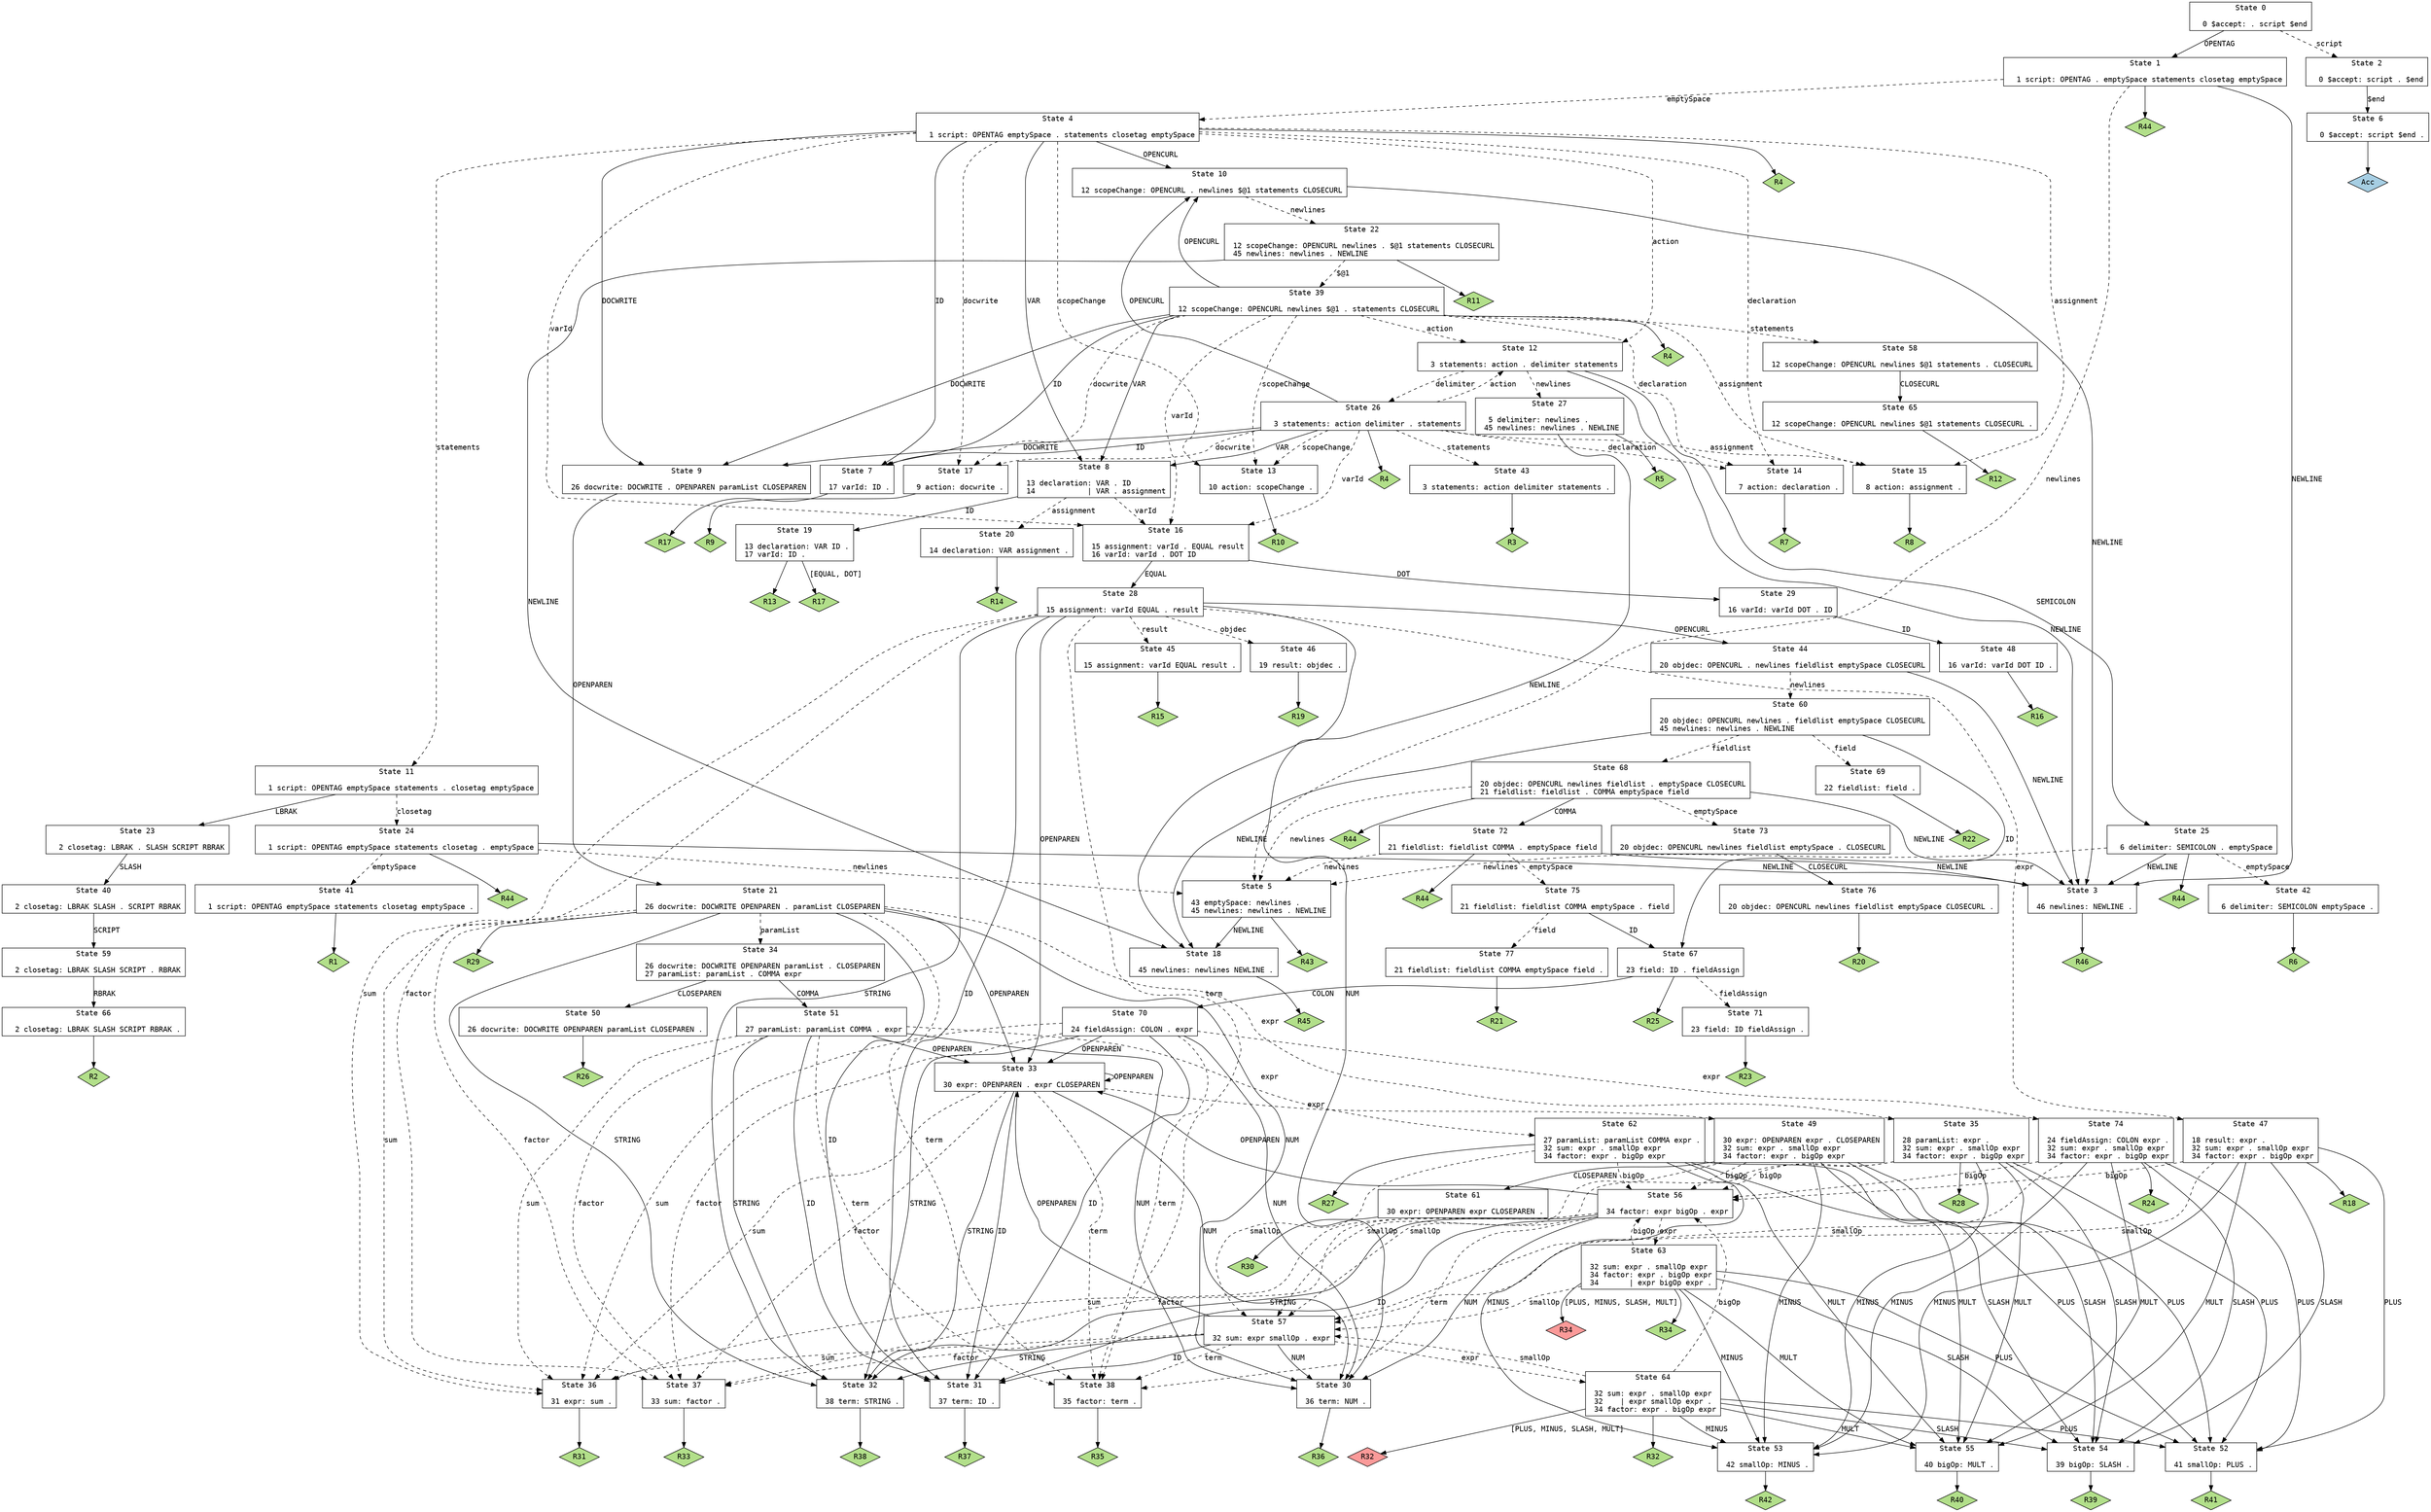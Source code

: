 // Generated by GNU Bison 3.0.
// Report bugs to <bug-bison@gnu.org>.
// Home page: <http://www.gnu.org/software/bison/>.

digraph "parser.y"
{
  node [fontname = courier, shape = box, colorscheme = paired6]
  edge [fontname = courier]

  0 [label="State 0\n\l  0 $accept: . script $end\l"]
  0 -> 1 [style=solid label="OPENTAG"]
  0 -> 2 [style=dashed label="script"]
  1 [label="State 1\n\l  1 script: OPENTAG . emptySpace statements closetag emptySpace\l"]
  1 -> 3 [style=solid label="NEWLINE"]
  1 -> 4 [style=dashed label="emptySpace"]
  1 -> 5 [style=dashed label="newlines"]
  1 -> "1R44" [style=solid]
 "1R44" [label="R44", fillcolor=3, shape=diamond, style=filled]
  2 [label="State 2\n\l  0 $accept: script . $end\l"]
  2 -> 6 [style=solid label="$end"]
  3 [label="State 3\n\l 46 newlines: NEWLINE .\l"]
  3 -> "3R46" [style=solid]
 "3R46" [label="R46", fillcolor=3, shape=diamond, style=filled]
  4 [label="State 4\n\l  1 script: OPENTAG emptySpace . statements closetag emptySpace\l"]
  4 -> 7 [style=solid label="ID"]
  4 -> 8 [style=solid label="VAR"]
  4 -> 9 [style=solid label="DOCWRITE"]
  4 -> 10 [style=solid label="OPENCURL"]
  4 -> 11 [style=dashed label="statements"]
  4 -> 12 [style=dashed label="action"]
  4 -> 13 [style=dashed label="scopeChange"]
  4 -> 14 [style=dashed label="declaration"]
  4 -> 15 [style=dashed label="assignment"]
  4 -> 16 [style=dashed label="varId"]
  4 -> 17 [style=dashed label="docwrite"]
  4 -> "4R4" [style=solid]
 "4R4" [label="R4", fillcolor=3, shape=diamond, style=filled]
  5 [label="State 5\n\l 43 emptySpace: newlines .\l 45 newlines: newlines . NEWLINE\l"]
  5 -> 18 [style=solid label="NEWLINE"]
  5 -> "5R43" [style=solid]
 "5R43" [label="R43", fillcolor=3, shape=diamond, style=filled]
  6 [label="State 6\n\l  0 $accept: script $end .\l"]
  6 -> "6R0" [style=solid]
 "6R0" [label="Acc", fillcolor=1, shape=diamond, style=filled]
  7 [label="State 7\n\l 17 varId: ID .\l"]
  7 -> "7R17" [style=solid]
 "7R17" [label="R17", fillcolor=3, shape=diamond, style=filled]
  8 [label="State 8\n\l 13 declaration: VAR . ID\l 14            | VAR . assignment\l"]
  8 -> 19 [style=solid label="ID"]
  8 -> 20 [style=dashed label="assignment"]
  8 -> 16 [style=dashed label="varId"]
  9 [label="State 9\n\l 26 docwrite: DOCWRITE . OPENPAREN paramList CLOSEPAREN\l"]
  9 -> 21 [style=solid label="OPENPAREN"]
  10 [label="State 10\n\l 12 scopeChange: OPENCURL . newlines $@1 statements CLOSECURL\l"]
  10 -> 3 [style=solid label="NEWLINE"]
  10 -> 22 [style=dashed label="newlines"]
  11 [label="State 11\n\l  1 script: OPENTAG emptySpace statements . closetag emptySpace\l"]
  11 -> 23 [style=solid label="LBRAK"]
  11 -> 24 [style=dashed label="closetag"]
  12 [label="State 12\n\l  3 statements: action . delimiter statements\l"]
  12 -> 3 [style=solid label="NEWLINE"]
  12 -> 25 [style=solid label="SEMICOLON"]
  12 -> 26 [style=dashed label="delimiter"]
  12 -> 27 [style=dashed label="newlines"]
  13 [label="State 13\n\l 10 action: scopeChange .\l"]
  13 -> "13R10" [style=solid]
 "13R10" [label="R10", fillcolor=3, shape=diamond, style=filled]
  14 [label="State 14\n\l  7 action: declaration .\l"]
  14 -> "14R7" [style=solid]
 "14R7" [label="R7", fillcolor=3, shape=diamond, style=filled]
  15 [label="State 15\n\l  8 action: assignment .\l"]
  15 -> "15R8" [style=solid]
 "15R8" [label="R8", fillcolor=3, shape=diamond, style=filled]
  16 [label="State 16\n\l 15 assignment: varId . EQUAL result\l 16 varId: varId . DOT ID\l"]
  16 -> 28 [style=solid label="EQUAL"]
  16 -> 29 [style=solid label="DOT"]
  17 [label="State 17\n\l  9 action: docwrite .\l"]
  17 -> "17R9" [style=solid]
 "17R9" [label="R9", fillcolor=3, shape=diamond, style=filled]
  18 [label="State 18\n\l 45 newlines: newlines NEWLINE .\l"]
  18 -> "18R45" [style=solid]
 "18R45" [label="R45", fillcolor=3, shape=diamond, style=filled]
  19 [label="State 19\n\l 13 declaration: VAR ID .\l 17 varId: ID .\l"]
  19 -> "19R13" [style=solid]
 "19R13" [label="R13", fillcolor=3, shape=diamond, style=filled]
  19 -> "19R17" [label="[EQUAL, DOT]", style=solid]
 "19R17" [label="R17", fillcolor=3, shape=diamond, style=filled]
  20 [label="State 20\n\l 14 declaration: VAR assignment .\l"]
  20 -> "20R14" [style=solid]
 "20R14" [label="R14", fillcolor=3, shape=diamond, style=filled]
  21 [label="State 21\n\l 26 docwrite: DOCWRITE OPENPAREN . paramList CLOSEPAREN\l"]
  21 -> 30 [style=solid label="NUM"]
  21 -> 31 [style=solid label="ID"]
  21 -> 32 [style=solid label="STRING"]
  21 -> 33 [style=solid label="OPENPAREN"]
  21 -> 34 [style=dashed label="paramList"]
  21 -> 35 [style=dashed label="expr"]
  21 -> 36 [style=dashed label="sum"]
  21 -> 37 [style=dashed label="factor"]
  21 -> 38 [style=dashed label="term"]
  21 -> "21R29" [style=solid]
 "21R29" [label="R29", fillcolor=3, shape=diamond, style=filled]
  22 [label="State 22\n\l 12 scopeChange: OPENCURL newlines . $@1 statements CLOSECURL\l 45 newlines: newlines . NEWLINE\l"]
  22 -> 18 [style=solid label="NEWLINE"]
  22 -> 39 [style=dashed label="$@1"]
  22 -> "22R11" [style=solid]
 "22R11" [label="R11", fillcolor=3, shape=diamond, style=filled]
  23 [label="State 23\n\l  2 closetag: LBRAK . SLASH SCRIPT RBRAK\l"]
  23 -> 40 [style=solid label="SLASH"]
  24 [label="State 24\n\l  1 script: OPENTAG emptySpace statements closetag . emptySpace\l"]
  24 -> 3 [style=solid label="NEWLINE"]
  24 -> 41 [style=dashed label="emptySpace"]
  24 -> 5 [style=dashed label="newlines"]
  24 -> "24R44" [style=solid]
 "24R44" [label="R44", fillcolor=3, shape=diamond, style=filled]
  25 [label="State 25\n\l  6 delimiter: SEMICOLON . emptySpace\l"]
  25 -> 3 [style=solid label="NEWLINE"]
  25 -> 42 [style=dashed label="emptySpace"]
  25 -> 5 [style=dashed label="newlines"]
  25 -> "25R44" [style=solid]
 "25R44" [label="R44", fillcolor=3, shape=diamond, style=filled]
  26 [label="State 26\n\l  3 statements: action delimiter . statements\l"]
  26 -> 7 [style=solid label="ID"]
  26 -> 8 [style=solid label="VAR"]
  26 -> 9 [style=solid label="DOCWRITE"]
  26 -> 10 [style=solid label="OPENCURL"]
  26 -> 43 [style=dashed label="statements"]
  26 -> 12 [style=dashed label="action"]
  26 -> 13 [style=dashed label="scopeChange"]
  26 -> 14 [style=dashed label="declaration"]
  26 -> 15 [style=dashed label="assignment"]
  26 -> 16 [style=dashed label="varId"]
  26 -> 17 [style=dashed label="docwrite"]
  26 -> "26R4" [style=solid]
 "26R4" [label="R4", fillcolor=3, shape=diamond, style=filled]
  27 [label="State 27\n\l  5 delimiter: newlines .\l 45 newlines: newlines . NEWLINE\l"]
  27 -> 18 [style=solid label="NEWLINE"]
  27 -> "27R5" [style=solid]
 "27R5" [label="R5", fillcolor=3, shape=diamond, style=filled]
  28 [label="State 28\n\l 15 assignment: varId EQUAL . result\l"]
  28 -> 30 [style=solid label="NUM"]
  28 -> 31 [style=solid label="ID"]
  28 -> 32 [style=solid label="STRING"]
  28 -> 33 [style=solid label="OPENPAREN"]
  28 -> 44 [style=solid label="OPENCURL"]
  28 -> 45 [style=dashed label="result"]
  28 -> 46 [style=dashed label="objdec"]
  28 -> 47 [style=dashed label="expr"]
  28 -> 36 [style=dashed label="sum"]
  28 -> 37 [style=dashed label="factor"]
  28 -> 38 [style=dashed label="term"]
  29 [label="State 29\n\l 16 varId: varId DOT . ID\l"]
  29 -> 48 [style=solid label="ID"]
  30 [label="State 30\n\l 36 term: NUM .\l"]
  30 -> "30R36" [style=solid]
 "30R36" [label="R36", fillcolor=3, shape=diamond, style=filled]
  31 [label="State 31\n\l 37 term: ID .\l"]
  31 -> "31R37" [style=solid]
 "31R37" [label="R37", fillcolor=3, shape=diamond, style=filled]
  32 [label="State 32\n\l 38 term: STRING .\l"]
  32 -> "32R38" [style=solid]
 "32R38" [label="R38", fillcolor=3, shape=diamond, style=filled]
  33 [label="State 33\n\l 30 expr: OPENPAREN . expr CLOSEPAREN\l"]
  33 -> 30 [style=solid label="NUM"]
  33 -> 31 [style=solid label="ID"]
  33 -> 32 [style=solid label="STRING"]
  33 -> 33 [style=solid label="OPENPAREN"]
  33 -> 49 [style=dashed label="expr"]
  33 -> 36 [style=dashed label="sum"]
  33 -> 37 [style=dashed label="factor"]
  33 -> 38 [style=dashed label="term"]
  34 [label="State 34\n\l 26 docwrite: DOCWRITE OPENPAREN paramList . CLOSEPAREN\l 27 paramList: paramList . COMMA expr\l"]
  34 -> 50 [style=solid label="CLOSEPAREN"]
  34 -> 51 [style=solid label="COMMA"]
  35 [label="State 35\n\l 28 paramList: expr .\l 32 sum: expr . smallOp expr\l 34 factor: expr . bigOp expr\l"]
  35 -> 52 [style=solid label="PLUS"]
  35 -> 53 [style=solid label="MINUS"]
  35 -> 54 [style=solid label="SLASH"]
  35 -> 55 [style=solid label="MULT"]
  35 -> 56 [style=dashed label="bigOp"]
  35 -> 57 [style=dashed label="smallOp"]
  35 -> "35R28" [style=solid]
 "35R28" [label="R28", fillcolor=3, shape=diamond, style=filled]
  36 [label="State 36\n\l 31 expr: sum .\l"]
  36 -> "36R31" [style=solid]
 "36R31" [label="R31", fillcolor=3, shape=diamond, style=filled]
  37 [label="State 37\n\l 33 sum: factor .\l"]
  37 -> "37R33" [style=solid]
 "37R33" [label="R33", fillcolor=3, shape=diamond, style=filled]
  38 [label="State 38\n\l 35 factor: term .\l"]
  38 -> "38R35" [style=solid]
 "38R35" [label="R35", fillcolor=3, shape=diamond, style=filled]
  39 [label="State 39\n\l 12 scopeChange: OPENCURL newlines $@1 . statements CLOSECURL\l"]
  39 -> 7 [style=solid label="ID"]
  39 -> 8 [style=solid label="VAR"]
  39 -> 9 [style=solid label="DOCWRITE"]
  39 -> 10 [style=solid label="OPENCURL"]
  39 -> 58 [style=dashed label="statements"]
  39 -> 12 [style=dashed label="action"]
  39 -> 13 [style=dashed label="scopeChange"]
  39 -> 14 [style=dashed label="declaration"]
  39 -> 15 [style=dashed label="assignment"]
  39 -> 16 [style=dashed label="varId"]
  39 -> 17 [style=dashed label="docwrite"]
  39 -> "39R4" [style=solid]
 "39R4" [label="R4", fillcolor=3, shape=diamond, style=filled]
  40 [label="State 40\n\l  2 closetag: LBRAK SLASH . SCRIPT RBRAK\l"]
  40 -> 59 [style=solid label="SCRIPT"]
  41 [label="State 41\n\l  1 script: OPENTAG emptySpace statements closetag emptySpace .\l"]
  41 -> "41R1" [style=solid]
 "41R1" [label="R1", fillcolor=3, shape=diamond, style=filled]
  42 [label="State 42\n\l  6 delimiter: SEMICOLON emptySpace .\l"]
  42 -> "42R6" [style=solid]
 "42R6" [label="R6", fillcolor=3, shape=diamond, style=filled]
  43 [label="State 43\n\l  3 statements: action delimiter statements .\l"]
  43 -> "43R3" [style=solid]
 "43R3" [label="R3", fillcolor=3, shape=diamond, style=filled]
  44 [label="State 44\n\l 20 objdec: OPENCURL . newlines fieldlist emptySpace CLOSECURL\l"]
  44 -> 3 [style=solid label="NEWLINE"]
  44 -> 60 [style=dashed label="newlines"]
  45 [label="State 45\n\l 15 assignment: varId EQUAL result .\l"]
  45 -> "45R15" [style=solid]
 "45R15" [label="R15", fillcolor=3, shape=diamond, style=filled]
  46 [label="State 46\n\l 19 result: objdec .\l"]
  46 -> "46R19" [style=solid]
 "46R19" [label="R19", fillcolor=3, shape=diamond, style=filled]
  47 [label="State 47\n\l 18 result: expr .\l 32 sum: expr . smallOp expr\l 34 factor: expr . bigOp expr\l"]
  47 -> 52 [style=solid label="PLUS"]
  47 -> 53 [style=solid label="MINUS"]
  47 -> 54 [style=solid label="SLASH"]
  47 -> 55 [style=solid label="MULT"]
  47 -> 56 [style=dashed label="bigOp"]
  47 -> 57 [style=dashed label="smallOp"]
  47 -> "47R18" [style=solid]
 "47R18" [label="R18", fillcolor=3, shape=diamond, style=filled]
  48 [label="State 48\n\l 16 varId: varId DOT ID .\l"]
  48 -> "48R16" [style=solid]
 "48R16" [label="R16", fillcolor=3, shape=diamond, style=filled]
  49 [label="State 49\n\l 30 expr: OPENPAREN expr . CLOSEPAREN\l 32 sum: expr . smallOp expr\l 34 factor: expr . bigOp expr\l"]
  49 -> 52 [style=solid label="PLUS"]
  49 -> 53 [style=solid label="MINUS"]
  49 -> 54 [style=solid label="SLASH"]
  49 -> 55 [style=solid label="MULT"]
  49 -> 61 [style=solid label="CLOSEPAREN"]
  49 -> 56 [style=dashed label="bigOp"]
  49 -> 57 [style=dashed label="smallOp"]
  50 [label="State 50\n\l 26 docwrite: DOCWRITE OPENPAREN paramList CLOSEPAREN .\l"]
  50 -> "50R26" [style=solid]
 "50R26" [label="R26", fillcolor=3, shape=diamond, style=filled]
  51 [label="State 51\n\l 27 paramList: paramList COMMA . expr\l"]
  51 -> 30 [style=solid label="NUM"]
  51 -> 31 [style=solid label="ID"]
  51 -> 32 [style=solid label="STRING"]
  51 -> 33 [style=solid label="OPENPAREN"]
  51 -> 62 [style=dashed label="expr"]
  51 -> 36 [style=dashed label="sum"]
  51 -> 37 [style=dashed label="factor"]
  51 -> 38 [style=dashed label="term"]
  52 [label="State 52\n\l 41 smallOp: PLUS .\l"]
  52 -> "52R41" [style=solid]
 "52R41" [label="R41", fillcolor=3, shape=diamond, style=filled]
  53 [label="State 53\n\l 42 smallOp: MINUS .\l"]
  53 -> "53R42" [style=solid]
 "53R42" [label="R42", fillcolor=3, shape=diamond, style=filled]
  54 [label="State 54\n\l 39 bigOp: SLASH .\l"]
  54 -> "54R39" [style=solid]
 "54R39" [label="R39", fillcolor=3, shape=diamond, style=filled]
  55 [label="State 55\n\l 40 bigOp: MULT .\l"]
  55 -> "55R40" [style=solid]
 "55R40" [label="R40", fillcolor=3, shape=diamond, style=filled]
  56 [label="State 56\n\l 34 factor: expr bigOp . expr\l"]
  56 -> 30 [style=solid label="NUM"]
  56 -> 31 [style=solid label="ID"]
  56 -> 32 [style=solid label="STRING"]
  56 -> 33 [style=solid label="OPENPAREN"]
  56 -> 63 [style=dashed label="expr"]
  56 -> 36 [style=dashed label="sum"]
  56 -> 37 [style=dashed label="factor"]
  56 -> 38 [style=dashed label="term"]
  57 [label="State 57\n\l 32 sum: expr smallOp . expr\l"]
  57 -> 30 [style=solid label="NUM"]
  57 -> 31 [style=solid label="ID"]
  57 -> 32 [style=solid label="STRING"]
  57 -> 33 [style=solid label="OPENPAREN"]
  57 -> 64 [style=dashed label="expr"]
  57 -> 36 [style=dashed label="sum"]
  57 -> 37 [style=dashed label="factor"]
  57 -> 38 [style=dashed label="term"]
  58 [label="State 58\n\l 12 scopeChange: OPENCURL newlines $@1 statements . CLOSECURL\l"]
  58 -> 65 [style=solid label="CLOSECURL"]
  59 [label="State 59\n\l  2 closetag: LBRAK SLASH SCRIPT . RBRAK\l"]
  59 -> 66 [style=solid label="RBRAK"]
  60 [label="State 60\n\l 20 objdec: OPENCURL newlines . fieldlist emptySpace CLOSECURL\l 45 newlines: newlines . NEWLINE\l"]
  60 -> 67 [style=solid label="ID"]
  60 -> 18 [style=solid label="NEWLINE"]
  60 -> 68 [style=dashed label="fieldlist"]
  60 -> 69 [style=dashed label="field"]
  61 [label="State 61\n\l 30 expr: OPENPAREN expr CLOSEPAREN .\l"]
  61 -> "61R30" [style=solid]
 "61R30" [label="R30", fillcolor=3, shape=diamond, style=filled]
  62 [label="State 62\n\l 27 paramList: paramList COMMA expr .\l 32 sum: expr . smallOp expr\l 34 factor: expr . bigOp expr\l"]
  62 -> 52 [style=solid label="PLUS"]
  62 -> 53 [style=solid label="MINUS"]
  62 -> 54 [style=solid label="SLASH"]
  62 -> 55 [style=solid label="MULT"]
  62 -> 56 [style=dashed label="bigOp"]
  62 -> 57 [style=dashed label="smallOp"]
  62 -> "62R27" [style=solid]
 "62R27" [label="R27", fillcolor=3, shape=diamond, style=filled]
  63 [label="State 63\n\l 32 sum: expr . smallOp expr\l 34 factor: expr . bigOp expr\l 34       | expr bigOp expr .\l"]
  63 -> 52 [style=solid label="PLUS"]
  63 -> 53 [style=solid label="MINUS"]
  63 -> 54 [style=solid label="SLASH"]
  63 -> 55 [style=solid label="MULT"]
  63 -> 56 [style=dashed label="bigOp"]
  63 -> 57 [style=dashed label="smallOp"]
  63 -> "63R34d" [label="[PLUS, MINUS, SLASH, MULT]", style=solid]
 "63R34d" [label="R34", fillcolor=5, shape=diamond, style=filled]
  63 -> "63R34" [style=solid]
 "63R34" [label="R34", fillcolor=3, shape=diamond, style=filled]
  64 [label="State 64\n\l 32 sum: expr . smallOp expr\l 32    | expr smallOp expr .\l 34 factor: expr . bigOp expr\l"]
  64 -> 52 [style=solid label="PLUS"]
  64 -> 53 [style=solid label="MINUS"]
  64 -> 54 [style=solid label="SLASH"]
  64 -> 55 [style=solid label="MULT"]
  64 -> 56 [style=dashed label="bigOp"]
  64 -> 57 [style=dashed label="smallOp"]
  64 -> "64R32d" [label="[PLUS, MINUS, SLASH, MULT]", style=solid]
 "64R32d" [label="R32", fillcolor=5, shape=diamond, style=filled]
  64 -> "64R32" [style=solid]
 "64R32" [label="R32", fillcolor=3, shape=diamond, style=filled]
  65 [label="State 65\n\l 12 scopeChange: OPENCURL newlines $@1 statements CLOSECURL .\l"]
  65 -> "65R12" [style=solid]
 "65R12" [label="R12", fillcolor=3, shape=diamond, style=filled]
  66 [label="State 66\n\l  2 closetag: LBRAK SLASH SCRIPT RBRAK .\l"]
  66 -> "66R2" [style=solid]
 "66R2" [label="R2", fillcolor=3, shape=diamond, style=filled]
  67 [label="State 67\n\l 23 field: ID . fieldAssign\l"]
  67 -> 70 [style=solid label="COLON"]
  67 -> 71 [style=dashed label="fieldAssign"]
  67 -> "67R25" [style=solid]
 "67R25" [label="R25", fillcolor=3, shape=diamond, style=filled]
  68 [label="State 68\n\l 20 objdec: OPENCURL newlines fieldlist . emptySpace CLOSECURL\l 21 fieldlist: fieldlist . COMMA emptySpace field\l"]
  68 -> 3 [style=solid label="NEWLINE"]
  68 -> 72 [style=solid label="COMMA"]
  68 -> 73 [style=dashed label="emptySpace"]
  68 -> 5 [style=dashed label="newlines"]
  68 -> "68R44" [style=solid]
 "68R44" [label="R44", fillcolor=3, shape=diamond, style=filled]
  69 [label="State 69\n\l 22 fieldlist: field .\l"]
  69 -> "69R22" [style=solid]
 "69R22" [label="R22", fillcolor=3, shape=diamond, style=filled]
  70 [label="State 70\n\l 24 fieldAssign: COLON . expr\l"]
  70 -> 30 [style=solid label="NUM"]
  70 -> 31 [style=solid label="ID"]
  70 -> 32 [style=solid label="STRING"]
  70 -> 33 [style=solid label="OPENPAREN"]
  70 -> 74 [style=dashed label="expr"]
  70 -> 36 [style=dashed label="sum"]
  70 -> 37 [style=dashed label="factor"]
  70 -> 38 [style=dashed label="term"]
  71 [label="State 71\n\l 23 field: ID fieldAssign .\l"]
  71 -> "71R23" [style=solid]
 "71R23" [label="R23", fillcolor=3, shape=diamond, style=filled]
  72 [label="State 72\n\l 21 fieldlist: fieldlist COMMA . emptySpace field\l"]
  72 -> 3 [style=solid label="NEWLINE"]
  72 -> 75 [style=dashed label="emptySpace"]
  72 -> 5 [style=dashed label="newlines"]
  72 -> "72R44" [style=solid]
 "72R44" [label="R44", fillcolor=3, shape=diamond, style=filled]
  73 [label="State 73\n\l 20 objdec: OPENCURL newlines fieldlist emptySpace . CLOSECURL\l"]
  73 -> 76 [style=solid label="CLOSECURL"]
  74 [label="State 74\n\l 24 fieldAssign: COLON expr .\l 32 sum: expr . smallOp expr\l 34 factor: expr . bigOp expr\l"]
  74 -> 52 [style=solid label="PLUS"]
  74 -> 53 [style=solid label="MINUS"]
  74 -> 54 [style=solid label="SLASH"]
  74 -> 55 [style=solid label="MULT"]
  74 -> 56 [style=dashed label="bigOp"]
  74 -> 57 [style=dashed label="smallOp"]
  74 -> "74R24" [style=solid]
 "74R24" [label="R24", fillcolor=3, shape=diamond, style=filled]
  75 [label="State 75\n\l 21 fieldlist: fieldlist COMMA emptySpace . field\l"]
  75 -> 67 [style=solid label="ID"]
  75 -> 77 [style=dashed label="field"]
  76 [label="State 76\n\l 20 objdec: OPENCURL newlines fieldlist emptySpace CLOSECURL .\l"]
  76 -> "76R20" [style=solid]
 "76R20" [label="R20", fillcolor=3, shape=diamond, style=filled]
  77 [label="State 77\n\l 21 fieldlist: fieldlist COMMA emptySpace field .\l"]
  77 -> "77R21" [style=solid]
 "77R21" [label="R21", fillcolor=3, shape=diamond, style=filled]
}
